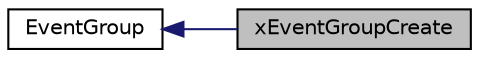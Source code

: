 digraph "xEventGroupCreate"
{
  edge [fontname="Helvetica",fontsize="10",labelfontname="Helvetica",labelfontsize="10"];
  node [fontname="Helvetica",fontsize="10",shape=record];
  rankdir=LR;
  Node0 [label="xEventGroupCreate",height=0.2,width=0.4,color="black", fillcolor="grey75", style="filled" fontcolor="black"];
  Node1 [label="EventGroup",height=0.2,width=0.4,color="black", fillcolor="white", style="filled",URL="$dc/d84/group__EventGroup.html"];
  Node1->Node0 [shape=plaintext, color="midnightblue", dir="back", style="solid"];
}

